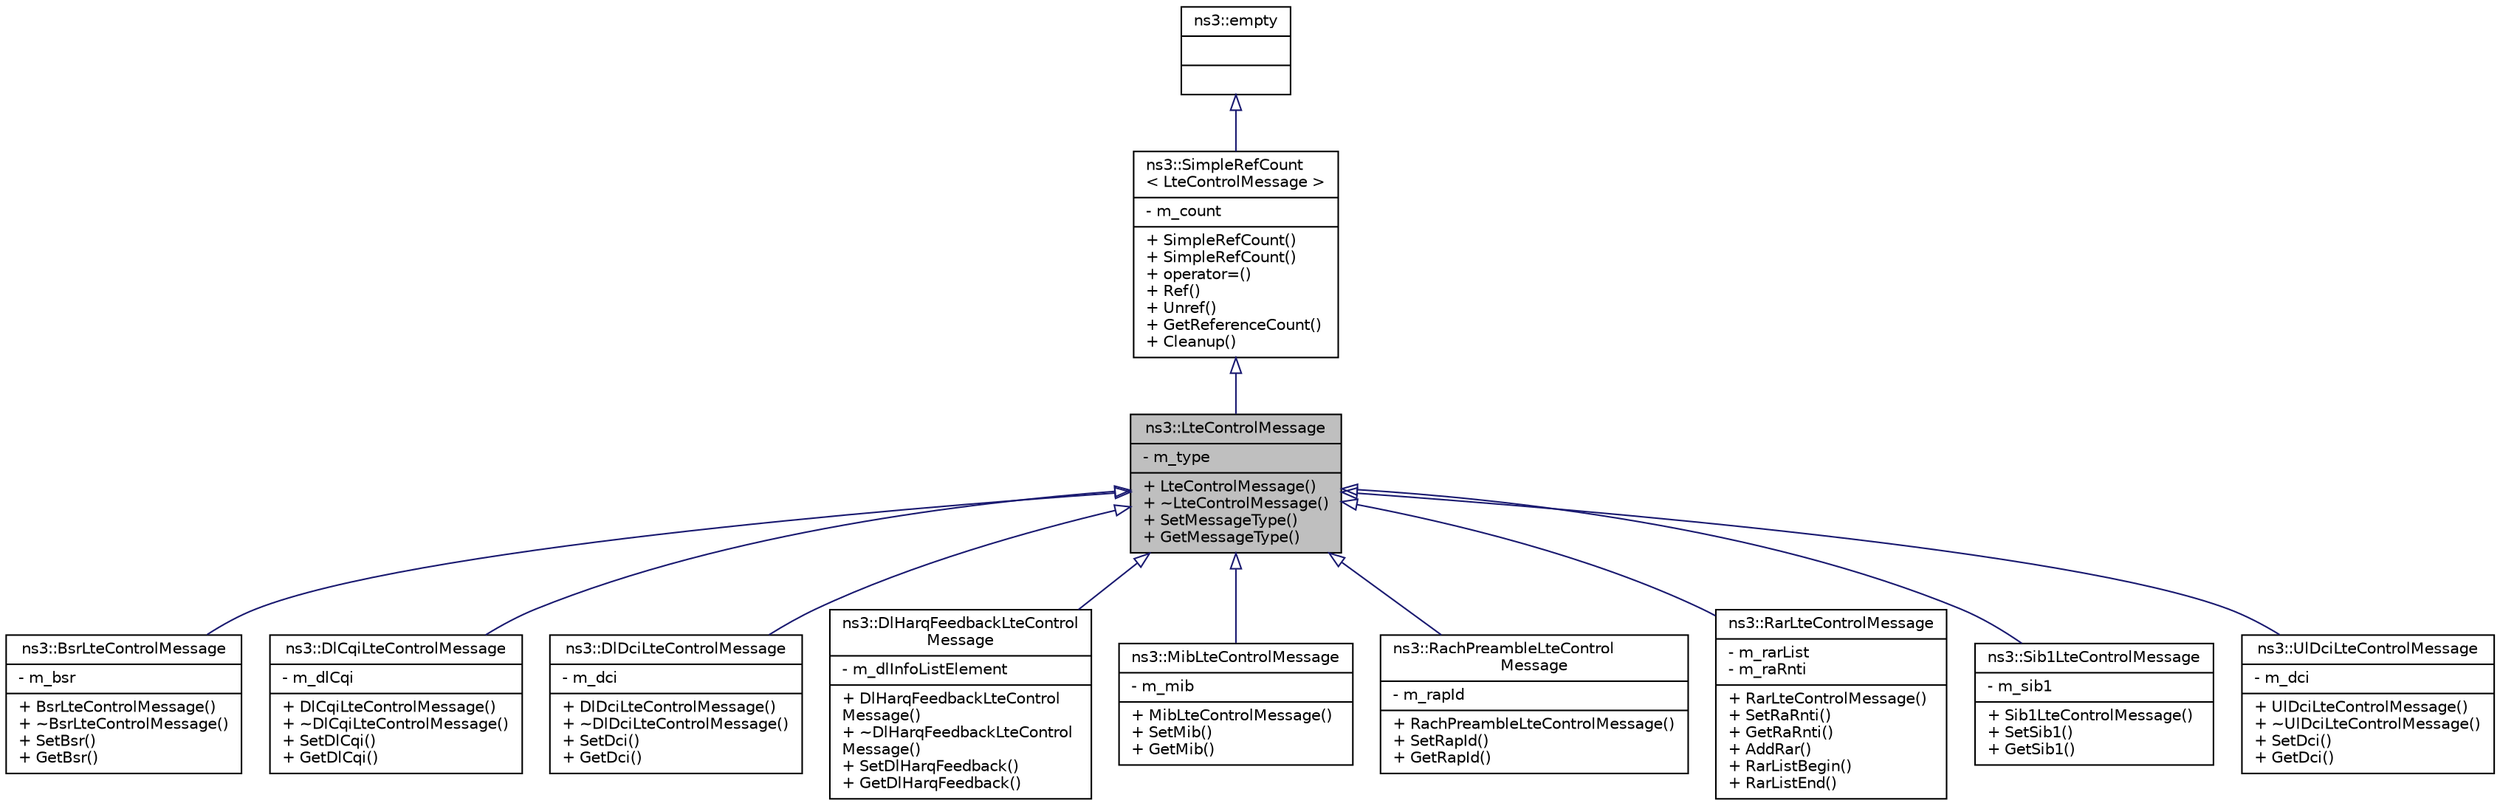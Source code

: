 digraph "ns3::LteControlMessage"
{
  edge [fontname="Helvetica",fontsize="10",labelfontname="Helvetica",labelfontsize="10"];
  node [fontname="Helvetica",fontsize="10",shape=record];
  Node1 [label="{ns3::LteControlMessage\n|- m_type\l|+ LteControlMessage()\l+ ~LteControlMessage()\l+ SetMessageType()\l+ GetMessageType()\l}",height=0.2,width=0.4,color="black", fillcolor="grey75", style="filled", fontcolor="black"];
  Node2 -> Node1 [dir="back",color="midnightblue",fontsize="10",style="solid",arrowtail="onormal"];
  Node2 [label="{ns3::SimpleRefCount\l\< LteControlMessage \>\n|- m_count\l|+ SimpleRefCount()\l+ SimpleRefCount()\l+ operator=()\l+ Ref()\l+ Unref()\l+ GetReferenceCount()\l+ Cleanup()\l}",height=0.2,width=0.4,color="black", fillcolor="white", style="filled",URL="$da/da1/classns3_1_1SimpleRefCount.html"];
  Node3 -> Node2 [dir="back",color="midnightblue",fontsize="10",style="solid",arrowtail="onormal"];
  Node3 [label="{ns3::empty\n||}",height=0.2,width=0.4,color="black", fillcolor="white", style="filled",URL="$d9/d6a/classns3_1_1empty.html",tooltip="make Callback use a separate empty type "];
  Node1 -> Node4 [dir="back",color="midnightblue",fontsize="10",style="solid",arrowtail="onormal"];
  Node4 [label="{ns3::BsrLteControlMessage\n|- m_bsr\l|+ BsrLteControlMessage()\l+ ~BsrLteControlMessage()\l+ SetBsr()\l+ GetBsr()\l}",height=0.2,width=0.4,color="black", fillcolor="white", style="filled",URL="$d2/d0f/classns3_1_1BsrLteControlMessage.html"];
  Node1 -> Node5 [dir="back",color="midnightblue",fontsize="10",style="solid",arrowtail="onormal"];
  Node5 [label="{ns3::DlCqiLteControlMessage\n|- m_dlCqi\l|+ DlCqiLteControlMessage()\l+ ~DlCqiLteControlMessage()\l+ SetDlCqi()\l+ GetDlCqi()\l}",height=0.2,width=0.4,color="black", fillcolor="white", style="filled",URL="$d4/dd3/classns3_1_1DlCqiLteControlMessage.html"];
  Node1 -> Node6 [dir="back",color="midnightblue",fontsize="10",style="solid",arrowtail="onormal"];
  Node6 [label="{ns3::DlDciLteControlMessage\n|- m_dci\l|+ DlDciLteControlMessage()\l+ ~DlDciLteControlMessage()\l+ SetDci()\l+ GetDci()\l}",height=0.2,width=0.4,color="black", fillcolor="white", style="filled",URL="$d2/dd1/classns3_1_1DlDciLteControlMessage.html"];
  Node1 -> Node7 [dir="back",color="midnightblue",fontsize="10",style="solid",arrowtail="onormal"];
  Node7 [label="{ns3::DlHarqFeedbackLteControl\lMessage\n|- m_dlInfoListElement\l|+ DlHarqFeedbackLteControl\lMessage()\l+ ~DlHarqFeedbackLteControl\lMessage()\l+ SetDlHarqFeedback()\l+ GetDlHarqFeedback()\l}",height=0.2,width=0.4,color="black", fillcolor="white", style="filled",URL="$df/d9e/classns3_1_1DlHarqFeedbackLteControlMessage.html"];
  Node1 -> Node8 [dir="back",color="midnightblue",fontsize="10",style="solid",arrowtail="onormal"];
  Node8 [label="{ns3::MibLteControlMessage\n|- m_mib\l|+ MibLteControlMessage()\l+ SetMib()\l+ GetMib()\l}",height=0.2,width=0.4,color="black", fillcolor="white", style="filled",URL="$d2/d6d/classns3_1_1MibLteControlMessage.html",tooltip="Abstract model for broadcasting the Master Information Block (MIB) within the control channel (BCCH)..."];
  Node1 -> Node9 [dir="back",color="midnightblue",fontsize="10",style="solid",arrowtail="onormal"];
  Node9 [label="{ns3::RachPreambleLteControl\lMessage\n|- m_rapId\l|+ RachPreambleLteControlMessage()\l+ SetRapId()\l+ GetRapId()\l}",height=0.2,width=0.4,color="black", fillcolor="white", style="filled",URL="$db/d14/classns3_1_1RachPreambleLteControlMessage.html"];
  Node1 -> Node10 [dir="back",color="midnightblue",fontsize="10",style="solid",arrowtail="onormal"];
  Node10 [label="{ns3::RarLteControlMessage\n|- m_rarList\l- m_raRnti\l|+ RarLteControlMessage()\l+ SetRaRnti()\l+ GetRaRnti()\l+ AddRar()\l+ RarListBegin()\l+ RarListEnd()\l}",height=0.2,width=0.4,color="black", fillcolor="white", style="filled",URL="$d6/d0b/classns3_1_1RarLteControlMessage.html"];
  Node1 -> Node11 [dir="back",color="midnightblue",fontsize="10",style="solid",arrowtail="onormal"];
  Node11 [label="{ns3::Sib1LteControlMessage\n|- m_sib1\l|+ Sib1LteControlMessage()\l+ SetSib1()\l+ GetSib1()\l}",height=0.2,width=0.4,color="black", fillcolor="white", style="filled",URL="$de/d9a/classns3_1_1Sib1LteControlMessage.html",tooltip="Abstract model for broadcasting the System Information Block Type 1 (SIB1) within the control channel..."];
  Node1 -> Node12 [dir="back",color="midnightblue",fontsize="10",style="solid",arrowtail="onormal"];
  Node12 [label="{ns3::UlDciLteControlMessage\n|- m_dci\l|+ UlDciLteControlMessage()\l+ ~UlDciLteControlMessage()\l+ SetDci()\l+ GetDci()\l}",height=0.2,width=0.4,color="black", fillcolor="white", style="filled",URL="$d1/d99/classns3_1_1UlDciLteControlMessage.html"];
}

